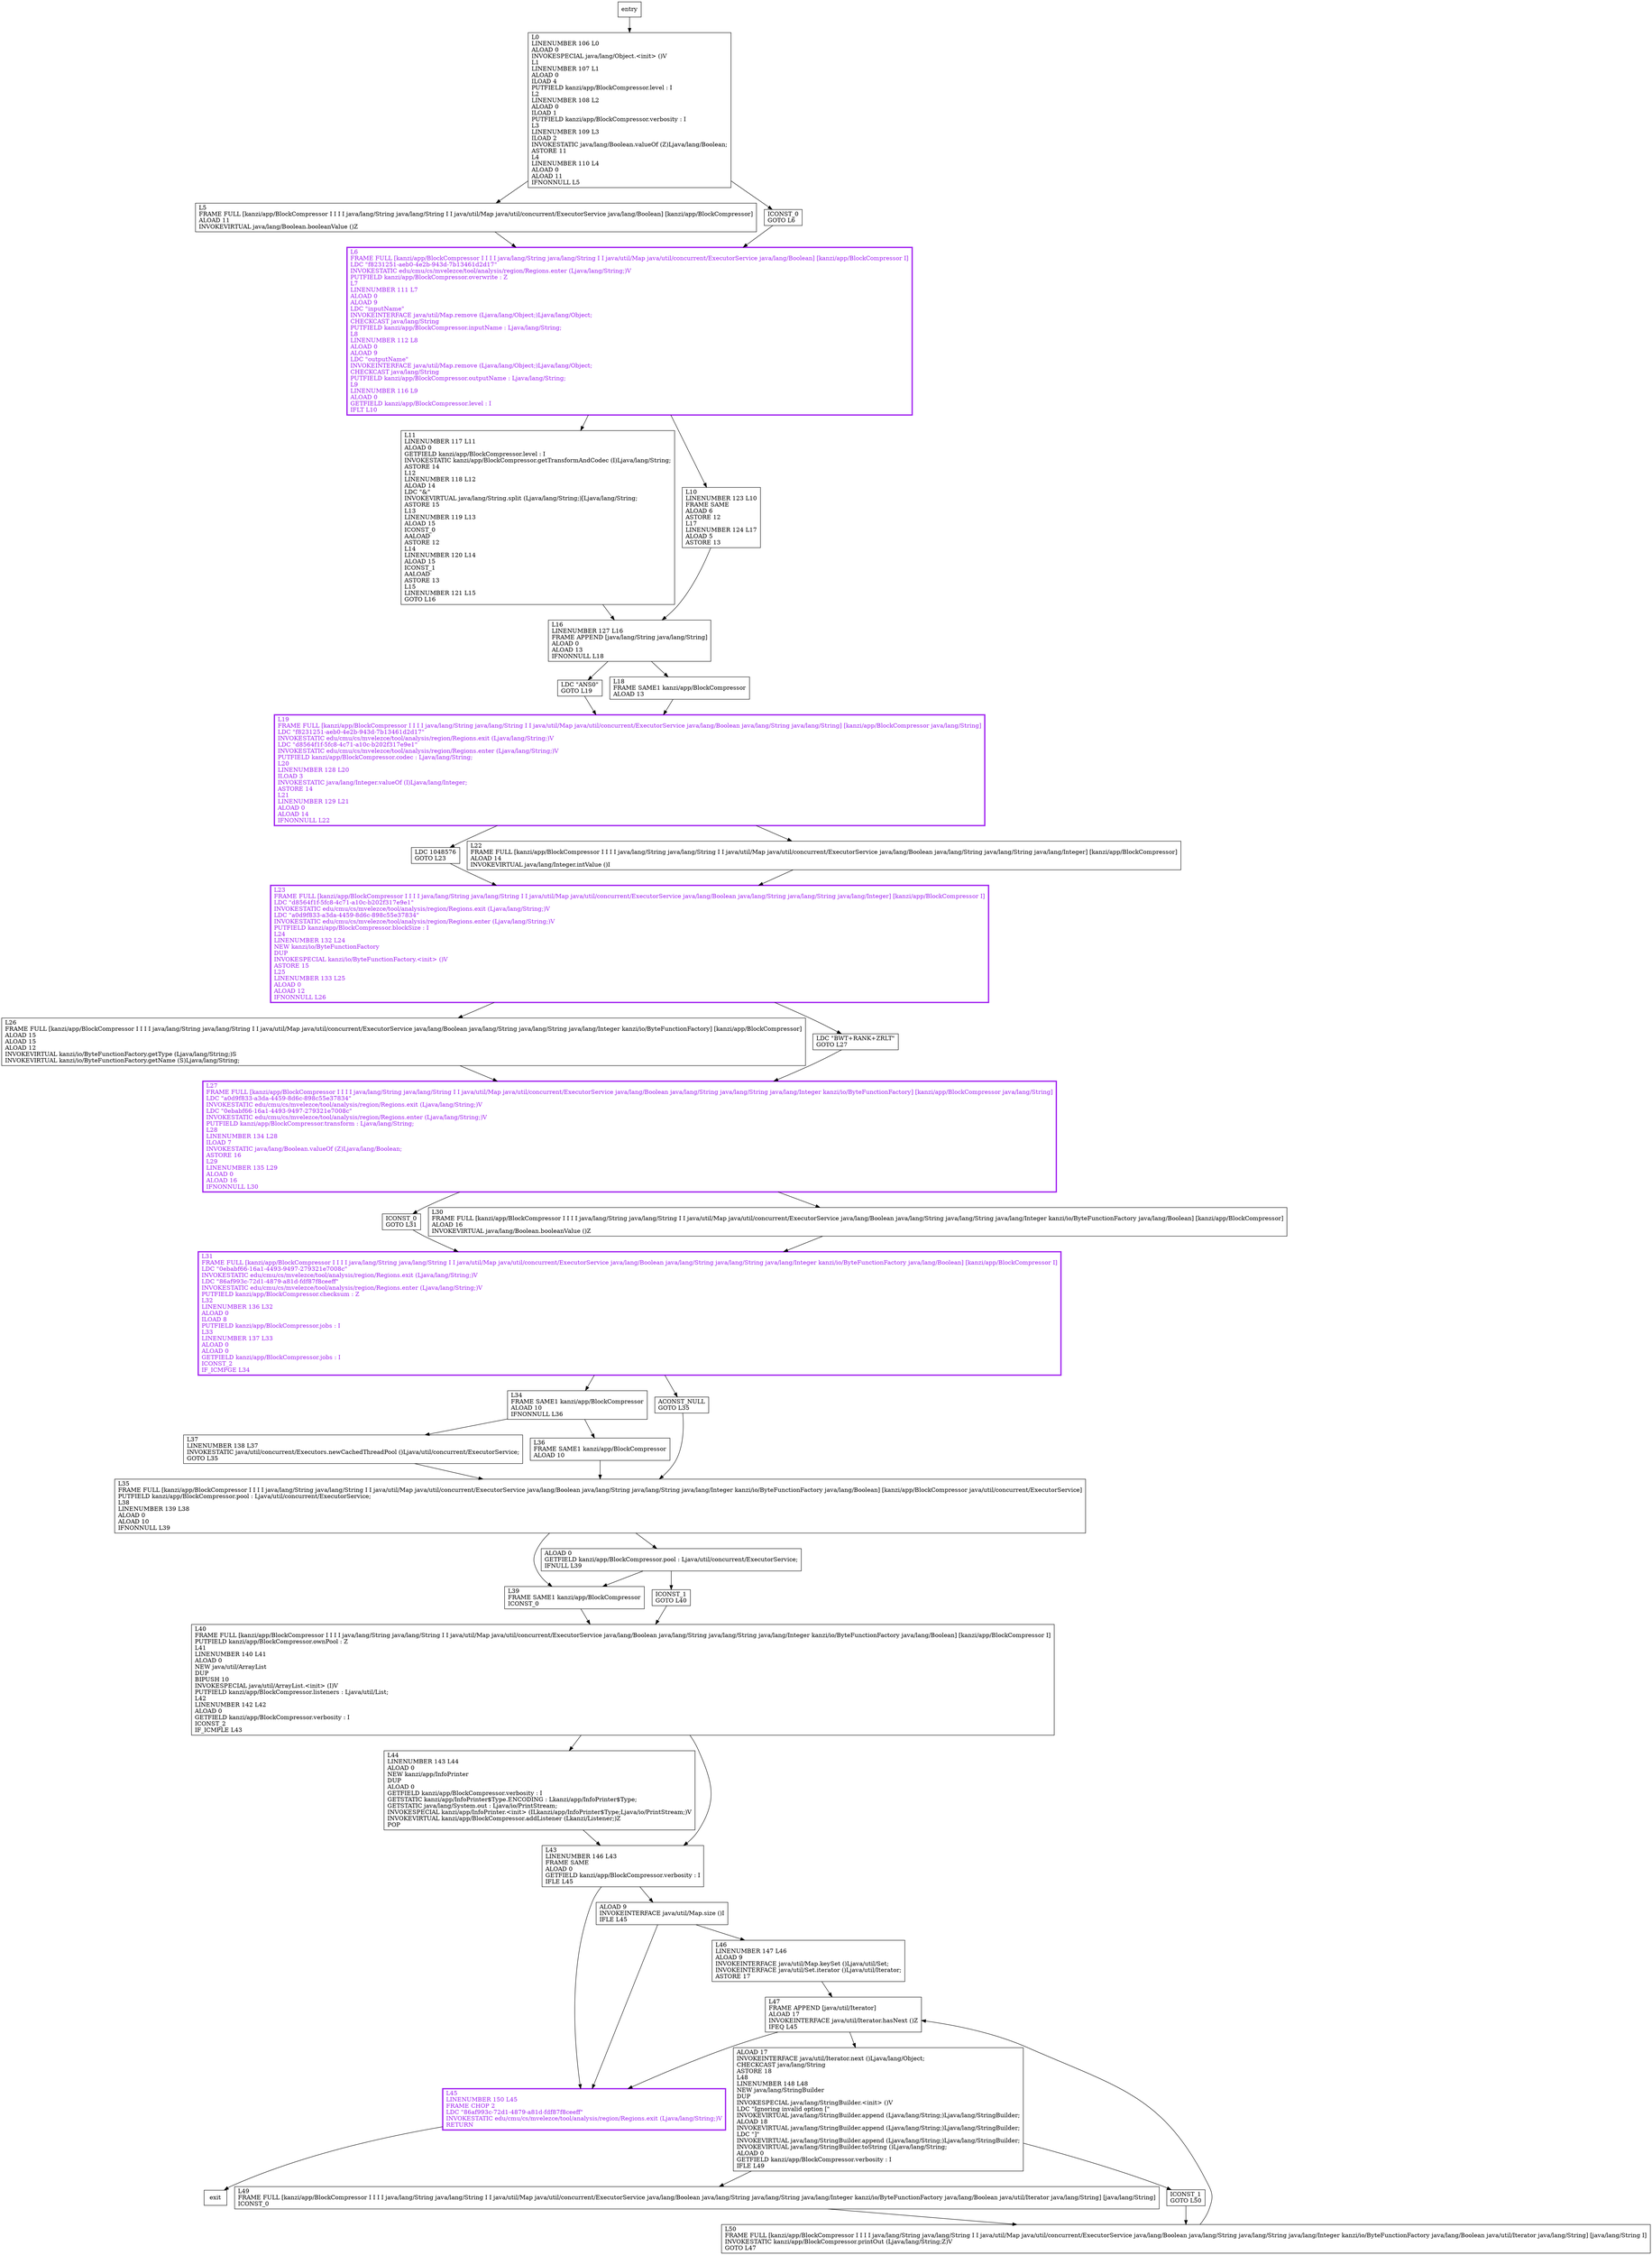 digraph <init> {
node [shape=record];
252843608 [label="L27\lFRAME FULL [kanzi/app/BlockCompressor I I I I java/lang/String java/lang/String I I java/util/Map java/util/concurrent/ExecutorService java/lang/Boolean java/lang/String java/lang/String java/lang/Integer kanzi/io/ByteFunctionFactory] [kanzi/app/BlockCompressor java/lang/String]\lLDC \"a0d9f833-a3da-4459-8d6c-898c55e37834\"\lINVOKESTATIC edu/cmu/cs/mvelezce/tool/analysis/region/Regions.exit (Ljava/lang/String;)V\lLDC \"0ebabf66-16a1-4493-9497-279321e7008c\"\lINVOKESTATIC edu/cmu/cs/mvelezce/tool/analysis/region/Regions.enter (Ljava/lang/String;)V\lPUTFIELD kanzi/app/BlockCompressor.transform : Ljava/lang/String;\lL28\lLINENUMBER 134 L28\lILOAD 7\lINVOKESTATIC java/lang/Boolean.valueOf (Z)Ljava/lang/Boolean;\lASTORE 16\lL29\lLINENUMBER 135 L29\lALOAD 0\lALOAD 16\lIFNONNULL L30\l"];
1194124339 [label="L45\lLINENUMBER 150 L45\lFRAME CHOP 2\lLDC \"86af993c-72d1-4879-a81d-fdf87f8ceeff\"\lINVOKESTATIC edu/cmu/cs/mvelezce/tool/analysis/region/Regions.exit (Ljava/lang/String;)V\lRETURN\l"];
1695598252 [label="LDC \"ANS0\"\lGOTO L19\l"];
538719245 [label="ALOAD 9\lINVOKEINTERFACE java/util/Map.size ()I\lIFLE L45\l"];
110720395 [label="L46\lLINENUMBER 147 L46\lALOAD 9\lINVOKEINTERFACE java/util/Map.keySet ()Ljava/util/Set;\lINVOKEINTERFACE java/util/Set.iterator ()Ljava/util/Iterator;\lASTORE 17\l"];
696752824 [label="L37\lLINENUMBER 138 L37\lINVOKESTATIC java/util/concurrent/Executors.newCachedThreadPool ()Ljava/util/concurrent/ExecutorService;\lGOTO L35\l"];
219084081 [label="L44\lLINENUMBER 143 L44\lALOAD 0\lNEW kanzi/app/InfoPrinter\lDUP\lALOAD 0\lGETFIELD kanzi/app/BlockCompressor.verbosity : I\lGETSTATIC kanzi/app/InfoPrinter$Type.ENCODING : Lkanzi/app/InfoPrinter$Type;\lGETSTATIC java/lang/System.out : Ljava/io/PrintStream;\lINVOKESPECIAL kanzi/app/InfoPrinter.\<init\> (ILkanzi/app/InfoPrinter$Type;Ljava/io/PrintStream;)V\lINVOKEVIRTUAL kanzi/app/BlockCompressor.addListener (Lkanzi/Listener;)Z\lPOP\l"];
1761426942 [label="LDC 1048576\lGOTO L23\l"];
22343411 [label="L43\lLINENUMBER 146 L43\lFRAME SAME\lALOAD 0\lGETFIELD kanzi/app/BlockCompressor.verbosity : I\lIFLE L45\l"];
645305511 [label="L26\lFRAME FULL [kanzi/app/BlockCompressor I I I I java/lang/String java/lang/String I I java/util/Map java/util/concurrent/ExecutorService java/lang/Boolean java/lang/String java/lang/String java/lang/Integer kanzi/io/ByteFunctionFactory] [kanzi/app/BlockCompressor]\lALOAD 15\lALOAD 15\lALOAD 12\lINVOKEVIRTUAL kanzi/io/ByteFunctionFactory.getType (Ljava/lang/String;)S\lINVOKEVIRTUAL kanzi/io/ByteFunctionFactory.getName (S)Ljava/lang/String;\l"];
151586829 [label="L47\lFRAME APPEND [java/util/Iterator]\lALOAD 17\lINVOKEINTERFACE java/util/Iterator.hasNext ()Z\lIFEQ L45\l"];
1417685713 [label="L11\lLINENUMBER 117 L11\lALOAD 0\lGETFIELD kanzi/app/BlockCompressor.level : I\lINVOKESTATIC kanzi/app/BlockCompressor.getTransformAndCodec (I)Ljava/lang/String;\lASTORE 14\lL12\lLINENUMBER 118 L12\lALOAD 14\lLDC \"&\"\lINVOKEVIRTUAL java/lang/String.split (Ljava/lang/String;)[Ljava/lang/String;\lASTORE 15\lL13\lLINENUMBER 119 L13\lALOAD 15\lICONST_0\lAALOAD\lASTORE 12\lL14\lLINENUMBER 120 L14\lALOAD 15\lICONST_1\lAALOAD\lASTORE 13\lL15\lLINENUMBER 121 L15\lGOTO L16\l"];
121995888 [label="L39\lFRAME SAME1 kanzi/app/BlockCompressor\lICONST_0\l"];
1550438867 [label="L49\lFRAME FULL [kanzi/app/BlockCompressor I I I I java/lang/String java/lang/String I I java/util/Map java/util/concurrent/ExecutorService java/lang/Boolean java/lang/String java/lang/String java/lang/Integer kanzi/io/ByteFunctionFactory java/lang/Boolean java/util/Iterator java/lang/String] [java/lang/String]\lICONST_0\l"];
1273328066 [label="L31\lFRAME FULL [kanzi/app/BlockCompressor I I I I java/lang/String java/lang/String I I java/util/Map java/util/concurrent/ExecutorService java/lang/Boolean java/lang/String java/lang/String java/lang/Integer kanzi/io/ByteFunctionFactory java/lang/Boolean] [kanzi/app/BlockCompressor I]\lLDC \"0ebabf66-16a1-4493-9497-279321e7008c\"\lINVOKESTATIC edu/cmu/cs/mvelezce/tool/analysis/region/Regions.exit (Ljava/lang/String;)V\lLDC \"86af993c-72d1-4879-a81d-fdf87f8ceeff\"\lINVOKESTATIC edu/cmu/cs/mvelezce/tool/analysis/region/Regions.enter (Ljava/lang/String;)V\lPUTFIELD kanzi/app/BlockCompressor.checksum : Z\lL32\lLINENUMBER 136 L32\lALOAD 0\lILOAD 8\lPUTFIELD kanzi/app/BlockCompressor.jobs : I\lL33\lLINENUMBER 137 L33\lALOAD 0\lALOAD 0\lGETFIELD kanzi/app/BlockCompressor.jobs : I\lICONST_2\lIF_ICMPGE L34\l"];
1302575524 [label="L35\lFRAME FULL [kanzi/app/BlockCompressor I I I I java/lang/String java/lang/String I I java/util/Map java/util/concurrent/ExecutorService java/lang/Boolean java/lang/String java/lang/String java/lang/Integer kanzi/io/ByteFunctionFactory java/lang/Boolean] [kanzi/app/BlockCompressor java/util/concurrent/ExecutorService]\lPUTFIELD kanzi/app/BlockCompressor.pool : Ljava/util/concurrent/ExecutorService;\lL38\lLINENUMBER 139 L38\lALOAD 0\lALOAD 10\lIFNONNULL L39\l"];
1349263643 [label="L50\lFRAME FULL [kanzi/app/BlockCompressor I I I I java/lang/String java/lang/String I I java/util/Map java/util/concurrent/ExecutorService java/lang/Boolean java/lang/String java/lang/String java/lang/Integer kanzi/io/ByteFunctionFactory java/lang/Boolean java/util/Iterator java/lang/String] [java/lang/String I]\lINVOKESTATIC kanzi/app/BlockCompressor.printOut (Ljava/lang/String;Z)V\lGOTO L47\l"];
1002892551 [label="L5\lFRAME FULL [kanzi/app/BlockCompressor I I I I java/lang/String java/lang/String I I java/util/Map java/util/concurrent/ExecutorService java/lang/Boolean] [kanzi/app/BlockCompressor]\lALOAD 11\lINVOKEVIRTUAL java/lang/Boolean.booleanValue ()Z\l"];
1415192112 [label="L34\lFRAME SAME1 kanzi/app/BlockCompressor\lALOAD 10\lIFNONNULL L36\l"];
235002027 [label="LDC \"BWT+RANK+ZRLT\"\lGOTO L27\l"];
1064214747 [label="ICONST_1\lGOTO L40\l"];
19218261 [label="L22\lFRAME FULL [kanzi/app/BlockCompressor I I I I java/lang/String java/lang/String I I java/util/Map java/util/concurrent/ExecutorService java/lang/Boolean java/lang/String java/lang/String java/lang/Integer] [kanzi/app/BlockCompressor]\lALOAD 14\lINVOKEVIRTUAL java/lang/Integer.intValue ()I\l"];
1268858013 [label="ICONST_0\lGOTO L31\l"];
799589164 [label="L18\lFRAME SAME1 kanzi/app/BlockCompressor\lALOAD 13\l"];
483426529 [label="L0\lLINENUMBER 106 L0\lALOAD 0\lINVOKESPECIAL java/lang/Object.\<init\> ()V\lL1\lLINENUMBER 107 L1\lALOAD 0\lILOAD 4\lPUTFIELD kanzi/app/BlockCompressor.level : I\lL2\lLINENUMBER 108 L2\lALOAD 0\lILOAD 1\lPUTFIELD kanzi/app/BlockCompressor.verbosity : I\lL3\lLINENUMBER 109 L3\lILOAD 2\lINVOKESTATIC java/lang/Boolean.valueOf (Z)Ljava/lang/Boolean;\lASTORE 11\lL4\lLINENUMBER 110 L4\lALOAD 0\lALOAD 11\lIFNONNULL L5\l"];
1478642183 [label="L10\lLINENUMBER 123 L10\lFRAME SAME\lALOAD 6\lASTORE 12\lL17\lLINENUMBER 124 L17\lALOAD 5\lASTORE 13\l"];
196846571 [label="L23\lFRAME FULL [kanzi/app/BlockCompressor I I I I java/lang/String java/lang/String I I java/util/Map java/util/concurrent/ExecutorService java/lang/Boolean java/lang/String java/lang/String java/lang/Integer] [kanzi/app/BlockCompressor I]\lLDC \"d8564f1f-5fc8-4c71-a10c-b202f317e9e1\"\lINVOKESTATIC edu/cmu/cs/mvelezce/tool/analysis/region/Regions.exit (Ljava/lang/String;)V\lLDC \"a0d9f833-a3da-4459-8d6c-898c55e37834\"\lINVOKESTATIC edu/cmu/cs/mvelezce/tool/analysis/region/Regions.enter (Ljava/lang/String;)V\lPUTFIELD kanzi/app/BlockCompressor.blockSize : I\lL24\lLINENUMBER 132 L24\lNEW kanzi/io/ByteFunctionFactory\lDUP\lINVOKESPECIAL kanzi/io/ByteFunctionFactory.\<init\> ()V\lASTORE 15\lL25\lLINENUMBER 133 L25\lALOAD 0\lALOAD 12\lIFNONNULL L26\l"];
2084876052 [label="ALOAD 17\lINVOKEINTERFACE java/util/Iterator.next ()Ljava/lang/Object;\lCHECKCAST java/lang/String\lASTORE 18\lL48\lLINENUMBER 148 L48\lNEW java/lang/StringBuilder\lDUP\lINVOKESPECIAL java/lang/StringBuilder.\<init\> ()V\lLDC \"Ignoring invalid option [\"\lINVOKEVIRTUAL java/lang/StringBuilder.append (Ljava/lang/String;)Ljava/lang/StringBuilder;\lALOAD 18\lINVOKEVIRTUAL java/lang/StringBuilder.append (Ljava/lang/String;)Ljava/lang/StringBuilder;\lLDC \"]\"\lINVOKEVIRTUAL java/lang/StringBuilder.append (Ljava/lang/String;)Ljava/lang/StringBuilder;\lINVOKEVIRTUAL java/lang/StringBuilder.toString ()Ljava/lang/String;\lALOAD 0\lGETFIELD kanzi/app/BlockCompressor.verbosity : I\lIFLE L49\l"];
167466462 [label="ICONST_0\lGOTO L6\l"];
806596221 [label="L19\lFRAME FULL [kanzi/app/BlockCompressor I I I I java/lang/String java/lang/String I I java/util/Map java/util/concurrent/ExecutorService java/lang/Boolean java/lang/String java/lang/String] [kanzi/app/BlockCompressor java/lang/String]\lLDC \"f8231251-aeb0-4e2b-943d-7b13461d2d17\"\lINVOKESTATIC edu/cmu/cs/mvelezce/tool/analysis/region/Regions.exit (Ljava/lang/String;)V\lLDC \"d8564f1f-5fc8-4c71-a10c-b202f317e9e1\"\lINVOKESTATIC edu/cmu/cs/mvelezce/tool/analysis/region/Regions.enter (Ljava/lang/String;)V\lPUTFIELD kanzi/app/BlockCompressor.codec : Ljava/lang/String;\lL20\lLINENUMBER 128 L20\lILOAD 3\lINVOKESTATIC java/lang/Integer.valueOf (I)Ljava/lang/Integer;\lASTORE 14\lL21\lLINENUMBER 129 L21\lALOAD 0\lALOAD 14\lIFNONNULL L22\l"];
126271546 [label="L16\lLINENUMBER 127 L16\lFRAME APPEND [java/lang/String java/lang/String]\lALOAD 0\lALOAD 13\lIFNONNULL L18\l"];
262416665 [label="ACONST_NULL\lGOTO L35\l"];
1507874986 [label="L30\lFRAME FULL [kanzi/app/BlockCompressor I I I I java/lang/String java/lang/String I I java/util/Map java/util/concurrent/ExecutorService java/lang/Boolean java/lang/String java/lang/String java/lang/Integer kanzi/io/ByteFunctionFactory java/lang/Boolean] [kanzi/app/BlockCompressor]\lALOAD 16\lINVOKEVIRTUAL java/lang/Boolean.booleanValue ()Z\l"];
496253455 [label="ICONST_1\lGOTO L50\l"];
1089277299 [label="L6\lFRAME FULL [kanzi/app/BlockCompressor I I I I java/lang/String java/lang/String I I java/util/Map java/util/concurrent/ExecutorService java/lang/Boolean] [kanzi/app/BlockCompressor I]\lLDC \"f8231251-aeb0-4e2b-943d-7b13461d2d17\"\lINVOKESTATIC edu/cmu/cs/mvelezce/tool/analysis/region/Regions.enter (Ljava/lang/String;)V\lPUTFIELD kanzi/app/BlockCompressor.overwrite : Z\lL7\lLINENUMBER 111 L7\lALOAD 0\lALOAD 9\lLDC \"inputName\"\lINVOKEINTERFACE java/util/Map.remove (Ljava/lang/Object;)Ljava/lang/Object;\lCHECKCAST java/lang/String\lPUTFIELD kanzi/app/BlockCompressor.inputName : Ljava/lang/String;\lL8\lLINENUMBER 112 L8\lALOAD 0\lALOAD 9\lLDC \"outputName\"\lINVOKEINTERFACE java/util/Map.remove (Ljava/lang/Object;)Ljava/lang/Object;\lCHECKCAST java/lang/String\lPUTFIELD kanzi/app/BlockCompressor.outputName : Ljava/lang/String;\lL9\lLINENUMBER 116 L9\lALOAD 0\lGETFIELD kanzi/app/BlockCompressor.level : I\lIFLT L10\l"];
715763668 [label="L40\lFRAME FULL [kanzi/app/BlockCompressor I I I I java/lang/String java/lang/String I I java/util/Map java/util/concurrent/ExecutorService java/lang/Boolean java/lang/String java/lang/String java/lang/Integer kanzi/io/ByteFunctionFactory java/lang/Boolean] [kanzi/app/BlockCompressor I]\lPUTFIELD kanzi/app/BlockCompressor.ownPool : Z\lL41\lLINENUMBER 140 L41\lALOAD 0\lNEW java/util/ArrayList\lDUP\lBIPUSH 10\lINVOKESPECIAL java/util/ArrayList.\<init\> (I)V\lPUTFIELD kanzi/app/BlockCompressor.listeners : Ljava/util/List;\lL42\lLINENUMBER 142 L42\lALOAD 0\lGETFIELD kanzi/app/BlockCompressor.verbosity : I\lICONST_2\lIF_ICMPLE L43\l"];
757643955 [label="L36\lFRAME SAME1 kanzi/app/BlockCompressor\lALOAD 10\l"];
1467704741 [label="ALOAD 0\lGETFIELD kanzi/app/BlockCompressor.pool : Ljava/util/concurrent/ExecutorService;\lIFNULL L39\l"];
entry;
exit;
252843608 -> 1268858013;
252843608 -> 1507874986;
1194124339 -> exit;
1695598252 -> 806596221;
538719245 -> 1194124339;
538719245 -> 110720395;
110720395 -> 151586829;
696752824 -> 1302575524;
219084081 -> 22343411;
1761426942 -> 196846571;
22343411 -> 1194124339;
22343411 -> 538719245;
645305511 -> 252843608;
151586829 -> 2084876052;
151586829 -> 1194124339;
1417685713 -> 126271546;
121995888 -> 715763668;
1550438867 -> 1349263643;
1273328066 -> 262416665;
1273328066 -> 1415192112;
1302575524 -> 121995888;
1302575524 -> 1467704741;
1349263643 -> 151586829;
1002892551 -> 1089277299;
1415192112 -> 696752824;
1415192112 -> 757643955;
235002027 -> 252843608;
1064214747 -> 715763668;
19218261 -> 196846571;
1268858013 -> 1273328066;
799589164 -> 806596221;
483426529 -> 167466462;
483426529 -> 1002892551;
1478642183 -> 126271546;
entry -> 483426529;
196846571 -> 645305511;
196846571 -> 235002027;
2084876052 -> 1550438867;
2084876052 -> 496253455;
167466462 -> 1089277299;
806596221 -> 19218261;
806596221 -> 1761426942;
126271546 -> 1695598252;
126271546 -> 799589164;
262416665 -> 1302575524;
1507874986 -> 1273328066;
496253455 -> 1349263643;
1089277299 -> 1478642183;
1089277299 -> 1417685713;
715763668 -> 219084081;
715763668 -> 22343411;
757643955 -> 1302575524;
1467704741 -> 121995888;
1467704741 -> 1064214747;
252843608[fontcolor="purple", penwidth=3, color="purple"];
196846571[fontcolor="purple", penwidth=3, color="purple"];
806596221[fontcolor="purple", penwidth=3, color="purple"];
1194124339[fontcolor="purple", penwidth=3, color="purple"];
1273328066[fontcolor="purple", penwidth=3, color="purple"];
1089277299[fontcolor="purple", penwidth=3, color="purple"];
}
